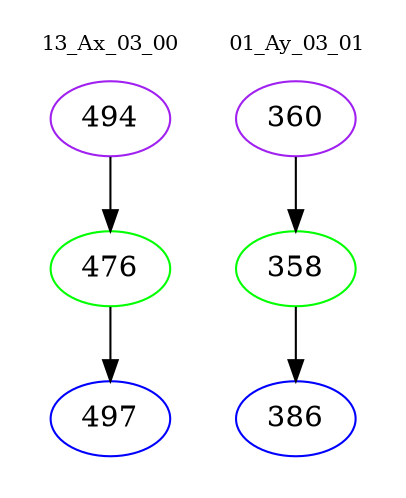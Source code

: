 digraph{
subgraph cluster_0 {
color = white
label = "13_Ax_03_00";
fontsize=10;
T0_494 [label="494", color="purple"]
T0_494 -> T0_476 [color="black"]
T0_476 [label="476", color="green"]
T0_476 -> T0_497 [color="black"]
T0_497 [label="497", color="blue"]
}
subgraph cluster_1 {
color = white
label = "01_Ay_03_01";
fontsize=10;
T1_360 [label="360", color="purple"]
T1_360 -> T1_358 [color="black"]
T1_358 [label="358", color="green"]
T1_358 -> T1_386 [color="black"]
T1_386 [label="386", color="blue"]
}
}
